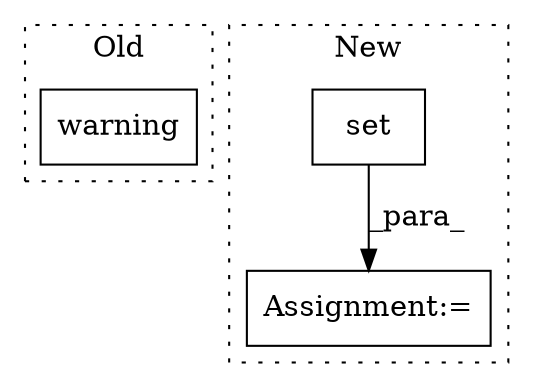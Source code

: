 digraph G {
subgraph cluster0 {
1 [label="warning" a="32" s="4854,4941" l="8,1" shape="box"];
label = "Old";
style="dotted";
}
subgraph cluster1 {
2 [label="set" a="32" s="4852,4860" l="4,1" shape="box"];
3 [label="Assignment:=" a="7" s="4851" l="1" shape="box"];
label = "New";
style="dotted";
}
2 -> 3 [label="_para_"];
}